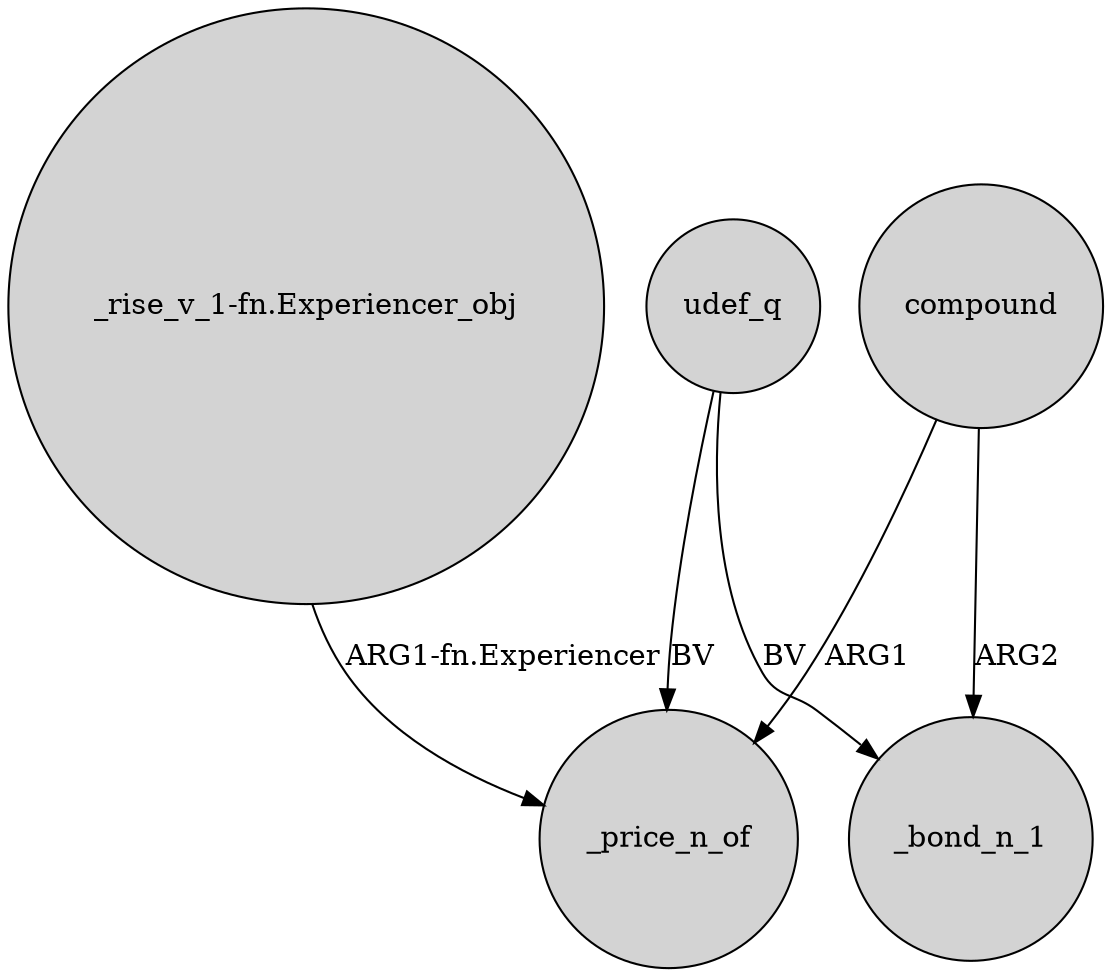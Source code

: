 digraph {
	node [shape=circle style=filled]
	"_rise_v_1-fn.Experiencer_obj" -> _price_n_of [label="ARG1-fn.Experiencer"]
	compound -> _bond_n_1 [label=ARG2]
	udef_q -> _bond_n_1 [label=BV]
	compound -> _price_n_of [label=ARG1]
	udef_q -> _price_n_of [label=BV]
}
